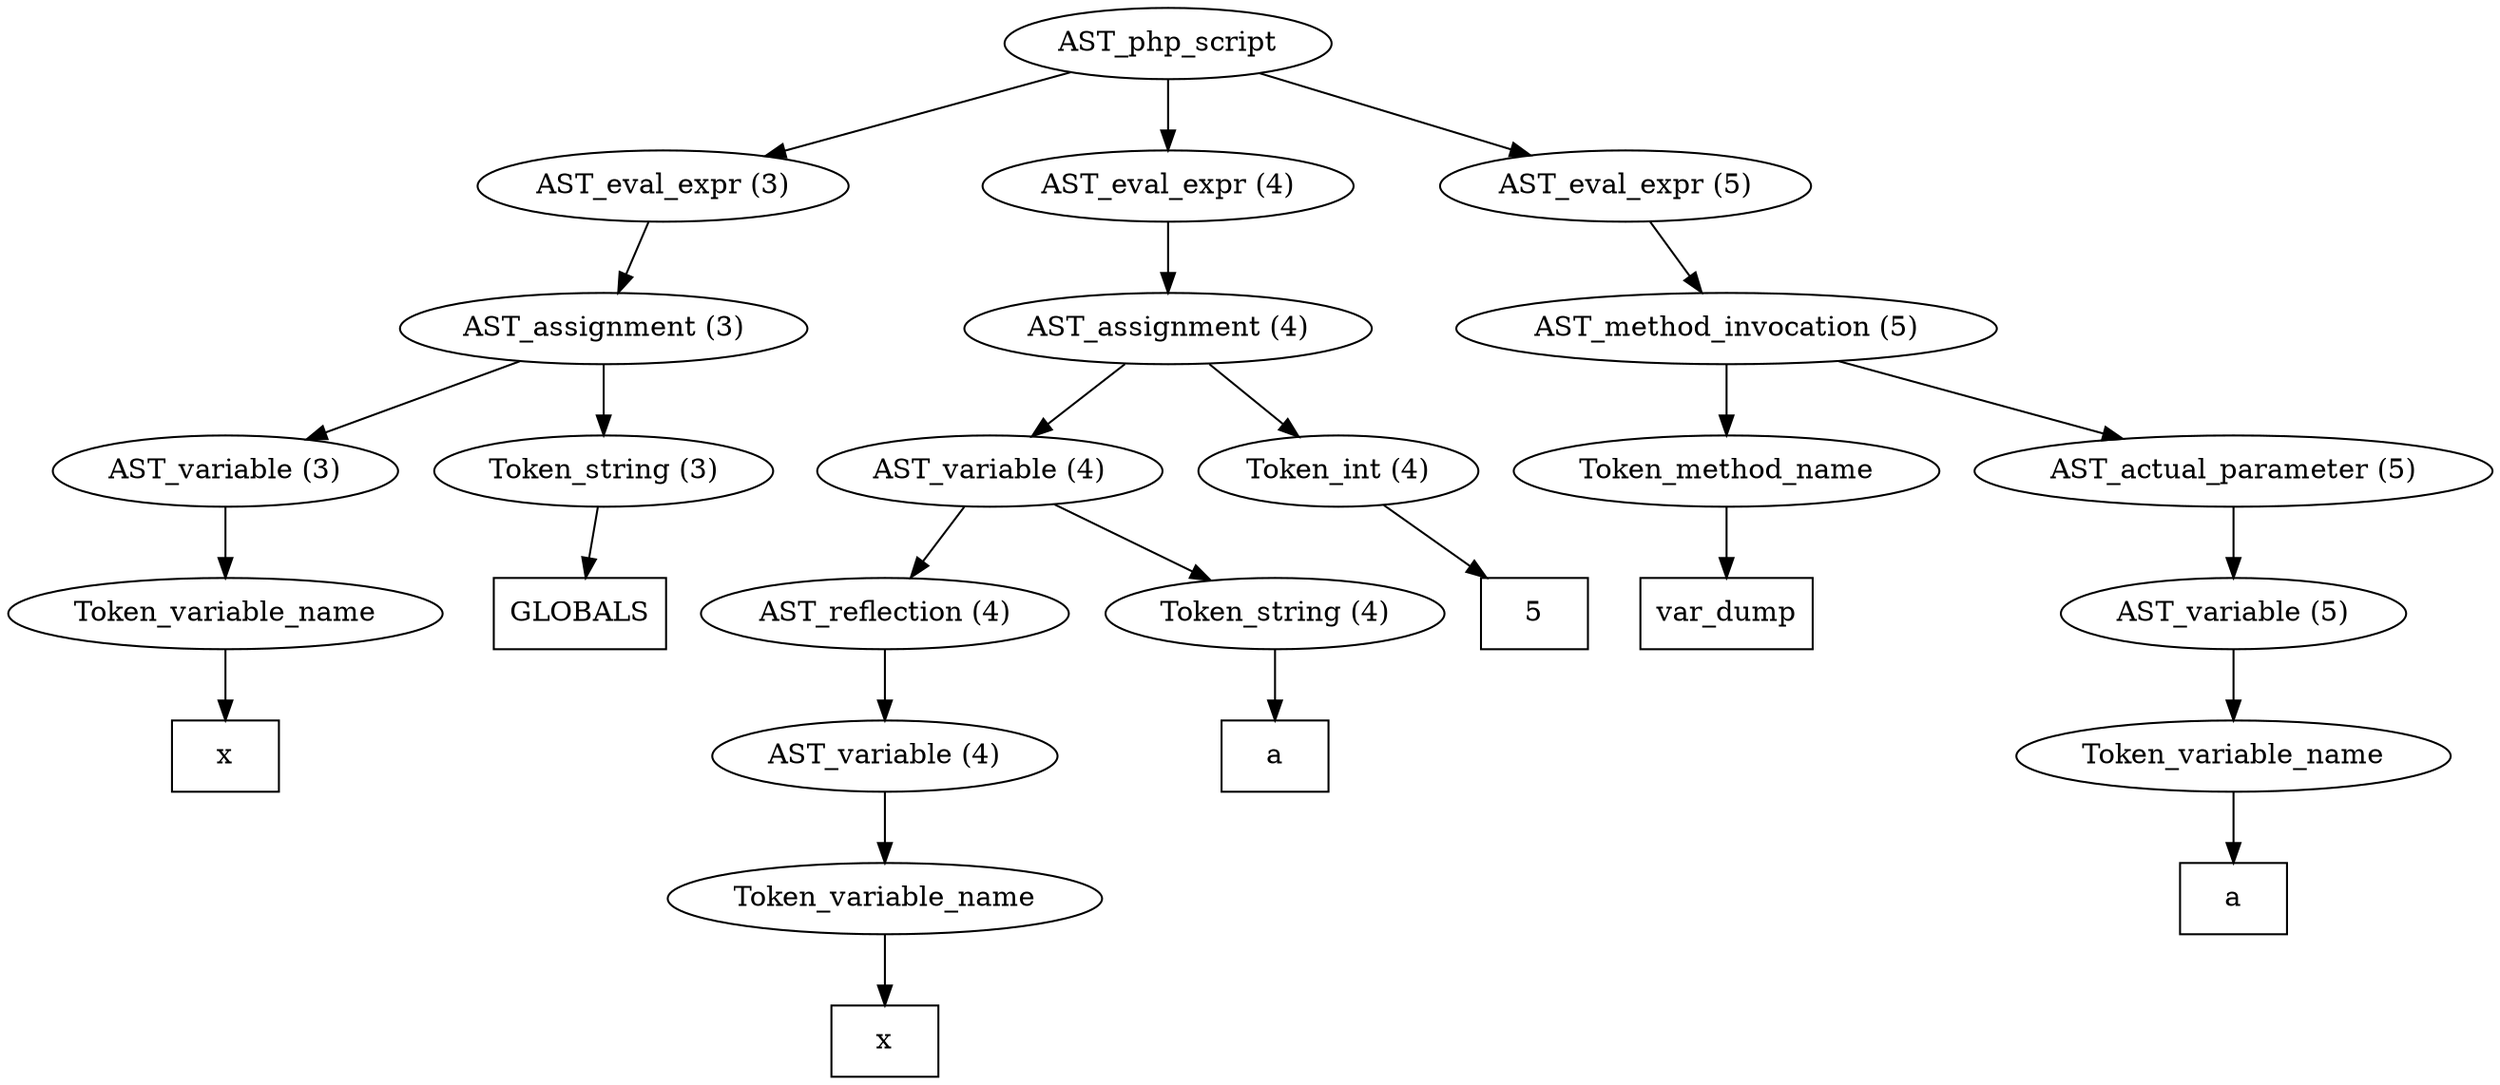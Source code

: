 /*
 * AST in dot format generated by phc -- the PHP compiler
 */

digraph AST {
node_0 [label="AST_php_script"];
node_1 [label="AST_eval_expr (3)"];
node_2 [label="AST_assignment (3)"];
node_3 [label="AST_variable (3)"];
node_4 [label="Token_variable_name"];
node_5 [label="x", shape=box]
node_4 -> node_5;
node_3 -> node_4;
node_6 [label="Token_string (3)"];
node_7 [label="GLOBALS", shape=box]
node_6 -> node_7;
node_2 -> node_6;
node_2 -> node_3;
node_1 -> node_2;
node_8 [label="AST_eval_expr (4)"];
node_9 [label="AST_assignment (4)"];
node_10 [label="AST_variable (4)"];
node_11 [label="AST_reflection (4)"];
node_12 [label="AST_variable (4)"];
node_13 [label="Token_variable_name"];
node_14 [label="x", shape=box]
node_13 -> node_14;
node_12 -> node_13;
node_11 -> node_12;
node_15 [label="Token_string (4)"];
node_16 [label="a", shape=box]
node_15 -> node_16;
node_10 -> node_15;
node_10 -> node_11;
node_17 [label="Token_int (4)"];
node_18 [label="5", shape=box]
node_17 -> node_18;
node_9 -> node_17;
node_9 -> node_10;
node_8 -> node_9;
node_19 [label="AST_eval_expr (5)"];
node_20 [label="AST_method_invocation (5)"];
node_21 [label="Token_method_name"];
node_22 [label="var_dump", shape=box]
node_21 -> node_22;
node_23 [label="AST_actual_parameter (5)"];
node_24 [label="AST_variable (5)"];
node_25 [label="Token_variable_name"];
node_26 [label="a", shape=box]
node_25 -> node_26;
node_24 -> node_25;
node_23 -> node_24;
node_20 -> node_23;
node_20 -> node_21;
node_19 -> node_20;
node_0 -> node_19;
node_0 -> node_8;
node_0 -> node_1;
}
